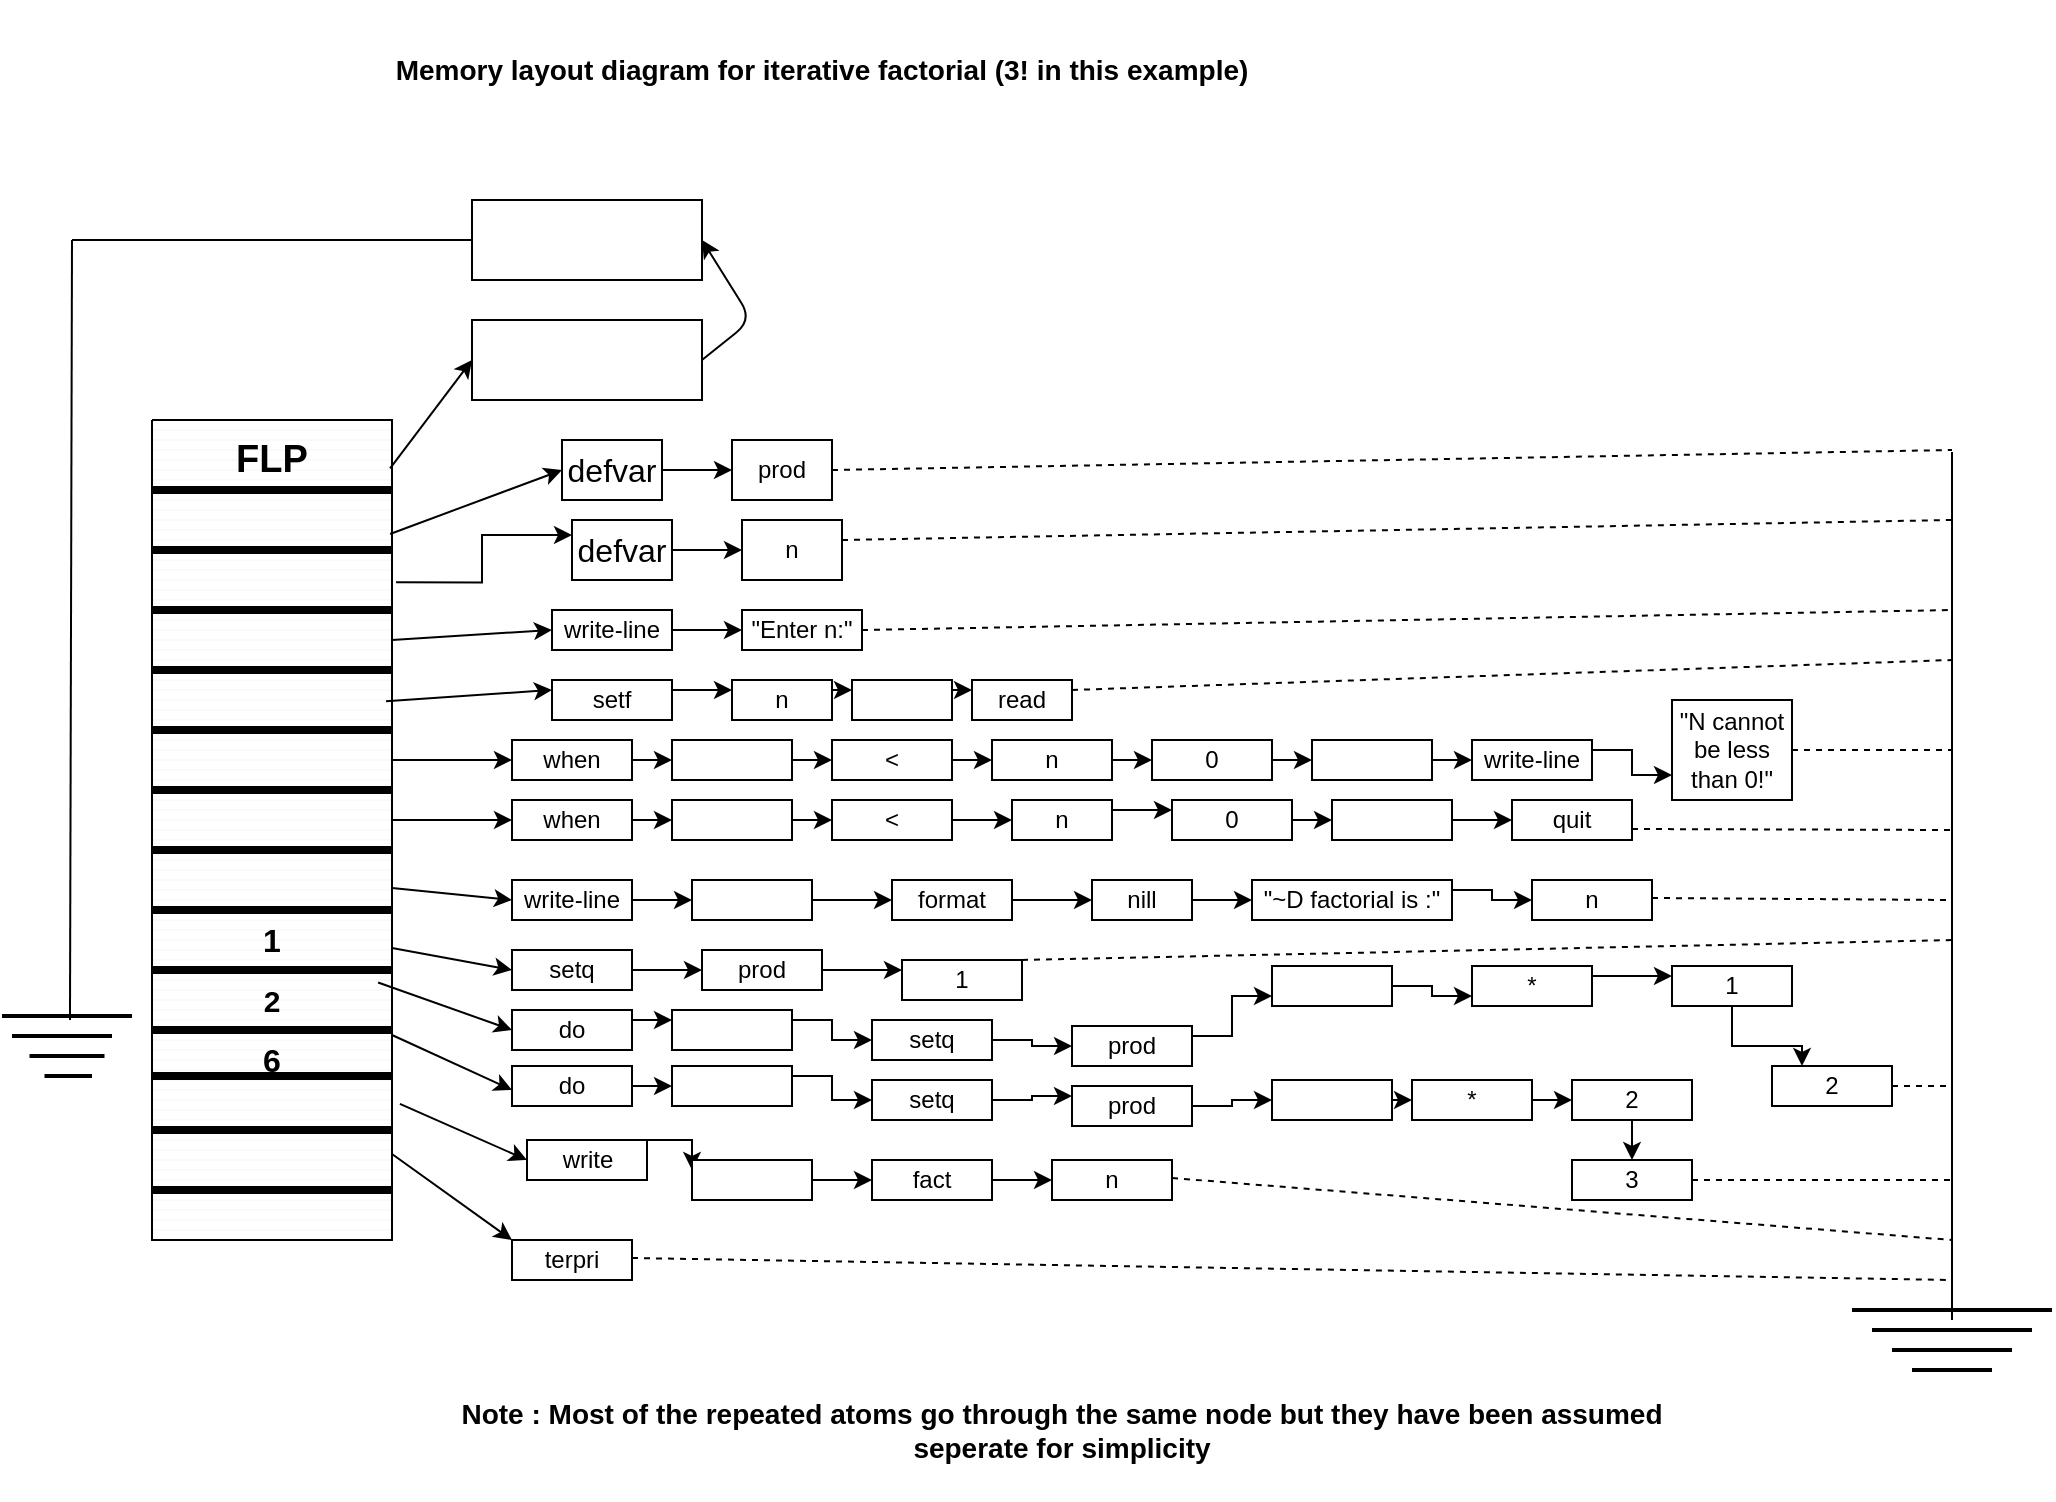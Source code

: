 <mxfile version="13.1.1" type="device"><diagram id="fmJVfN9RRgvIHf98Q-m2" name="Page-1"><mxGraphModel dx="1958" dy="1526" grid="1" gridSize="10" guides="1" tooltips="1" connect="1" arrows="1" fold="1" page="1" pageScale="1" pageWidth="850" pageHeight="1100" math="0" shadow="0"><root><mxCell id="0"/><mxCell id="1" parent="0"/><mxCell id="pmdOGLxVQsOU0-OCmOCv-43" style="edgeStyle=orthogonalEdgeStyle;rounded=0;orthogonalLoop=1;jettySize=auto;html=1;exitX=1.017;exitY=0.198;exitDx=0;exitDy=0;exitPerimeter=0;entryX=0;entryY=0.25;entryDx=0;entryDy=0;" edge="1" parent="1" source="pmdOGLxVQsOU0-OCmOCv-1" target="pmdOGLxVQsOU0-OCmOCv-39"><mxGeometry relative="1" as="geometry"/></mxCell><mxCell id="pmdOGLxVQsOU0-OCmOCv-1" value="" style="verticalLabelPosition=bottom;verticalAlign=top;html=1;shape=mxgraph.basic.patternFillRect;fillStyle=hor;step=5;fillStrokeWidth=0.2;fillStrokeColor=#dddddd;" vertex="1" parent="1"><mxGeometry x="50" y="80" width="120" height="410" as="geometry"/></mxCell><mxCell id="pmdOGLxVQsOU0-OCmOCv-4" value="" style="line;strokeWidth=4;html=1;perimeter=backbonePerimeter;points=[];outlineConnect=0;" vertex="1" parent="1"><mxGeometry x="50" y="110" width="120" height="10" as="geometry"/></mxCell><mxCell id="pmdOGLxVQsOU0-OCmOCv-5" value="&lt;b&gt;&lt;font style=&quot;font-size: 19px&quot;&gt;FLP&lt;/font&gt;&lt;/b&gt;" style="text;html=1;strokeColor=none;fillColor=none;align=center;verticalAlign=middle;whiteSpace=wrap;rounded=0;" vertex="1" parent="1"><mxGeometry x="60" y="90" width="100" height="20" as="geometry"/></mxCell><mxCell id="pmdOGLxVQsOU0-OCmOCv-6" value="" style="rounded=0;whiteSpace=wrap;html=1;" vertex="1" parent="1"><mxGeometry x="210" y="30" width="115" height="40" as="geometry"/></mxCell><mxCell id="pmdOGLxVQsOU0-OCmOCv-7" value="" style="endArrow=classic;html=1;exitX=0.992;exitY=0.059;exitDx=0;exitDy=0;exitPerimeter=0;entryX=0;entryY=0.5;entryDx=0;entryDy=0;" edge="1" parent="1" source="pmdOGLxVQsOU0-OCmOCv-1" target="pmdOGLxVQsOU0-OCmOCv-6"><mxGeometry width="50" height="50" relative="1" as="geometry"><mxPoint x="410" y="260" as="sourcePoint"/><mxPoint x="460" y="210" as="targetPoint"/></mxGeometry></mxCell><mxCell id="pmdOGLxVQsOU0-OCmOCv-8" value="" style="endArrow=classic;html=1;entryX=1;entryY=0.5;entryDx=0;entryDy=0;exitX=1;exitY=0.5;exitDx=0;exitDy=0;" edge="1" parent="1" target="pmdOGLxVQsOU0-OCmOCv-10"><mxGeometry width="50" height="50" relative="1" as="geometry"><mxPoint x="325" y="50" as="sourcePoint"/><mxPoint x="360" y="-10" as="targetPoint"/><Array as="points"><mxPoint x="350" y="30"/></Array></mxGeometry></mxCell><mxCell id="pmdOGLxVQsOU0-OCmOCv-10" value="" style="rounded=0;whiteSpace=wrap;html=1;" vertex="1" parent="1"><mxGeometry x="210" y="-30" width="115" height="40" as="geometry"/></mxCell><mxCell id="pmdOGLxVQsOU0-OCmOCv-24" value="" style="group" vertex="1" connectable="0" parent="1"><mxGeometry x="-25" y="373" width="65" height="40" as="geometry"/></mxCell><mxCell id="pmdOGLxVQsOU0-OCmOCv-22" value="" style="group" vertex="1" connectable="0" parent="pmdOGLxVQsOU0-OCmOCv-24"><mxGeometry width="65" height="40" as="geometry"/></mxCell><mxCell id="pmdOGLxVQsOU0-OCmOCv-20" value="" style="group" vertex="1" connectable="0" parent="pmdOGLxVQsOU0-OCmOCv-22"><mxGeometry width="65" height="40" as="geometry"/></mxCell><mxCell id="pmdOGLxVQsOU0-OCmOCv-11" value="" style="line;strokeWidth=2;html=1;" vertex="1" parent="pmdOGLxVQsOU0-OCmOCv-20"><mxGeometry width="65" height="10" as="geometry"/></mxCell><mxCell id="pmdOGLxVQsOU0-OCmOCv-12" value="" style="line;strokeWidth=2;html=1;" vertex="1" parent="pmdOGLxVQsOU0-OCmOCv-20"><mxGeometry x="5" y="10" width="50" height="10" as="geometry"/></mxCell><mxCell id="pmdOGLxVQsOU0-OCmOCv-14" value="" style="line;strokeWidth=2;html=1;" vertex="1" parent="pmdOGLxVQsOU0-OCmOCv-20"><mxGeometry x="13.75" y="20" width="37.5" height="10" as="geometry"/></mxCell><mxCell id="pmdOGLxVQsOU0-OCmOCv-15" value="" style="line;strokeWidth=2;html=1;" vertex="1" parent="pmdOGLxVQsOU0-OCmOCv-20"><mxGeometry x="21.25" y="30" width="23.75" height="10" as="geometry"/></mxCell><mxCell id="pmdOGLxVQsOU0-OCmOCv-27" value="" style="endArrow=none;html=1;entryX=0;entryY=0.5;entryDx=0;entryDy=0;" edge="1" parent="1" target="pmdOGLxVQsOU0-OCmOCv-10"><mxGeometry width="50" height="50" relative="1" as="geometry"><mxPoint x="10" y="-10" as="sourcePoint"/><mxPoint x="150" y="-20" as="targetPoint"/></mxGeometry></mxCell><mxCell id="pmdOGLxVQsOU0-OCmOCv-28" value="" style="endArrow=none;html=1;exitX=0.523;exitY=0.7;exitDx=0;exitDy=0;exitPerimeter=0;" edge="1" parent="1" source="pmdOGLxVQsOU0-OCmOCv-11"><mxGeometry width="50" height="50" relative="1" as="geometry"><mxPoint x="-25" y="70" as="sourcePoint"/><mxPoint x="10" y="-10" as="targetPoint"/></mxGeometry></mxCell><mxCell id="pmdOGLxVQsOU0-OCmOCv-37" style="edgeStyle=orthogonalEdgeStyle;rounded=0;orthogonalLoop=1;jettySize=auto;html=1;exitX=1;exitY=0.5;exitDx=0;exitDy=0;entryX=0;entryY=0.5;entryDx=0;entryDy=0;" edge="1" parent="1" source="pmdOGLxVQsOU0-OCmOCv-29" target="pmdOGLxVQsOU0-OCmOCv-35"><mxGeometry relative="1" as="geometry"/></mxCell><mxCell id="pmdOGLxVQsOU0-OCmOCv-29" value="&lt;font style=&quot;font-size: 16px&quot;&gt;defvar&lt;/font&gt;" style="rounded=0;whiteSpace=wrap;html=1;" vertex="1" parent="1"><mxGeometry x="255" y="90" width="50" height="30" as="geometry"/></mxCell><mxCell id="pmdOGLxVQsOU0-OCmOCv-32" value="" style="endArrow=classic;html=1;entryX=0;entryY=0.5;entryDx=0;entryDy=0;exitX=0.992;exitY=0.139;exitDx=0;exitDy=0;exitPerimeter=0;" edge="1" parent="1" source="pmdOGLxVQsOU0-OCmOCv-1" target="pmdOGLxVQsOU0-OCmOCv-29"><mxGeometry width="50" height="50" relative="1" as="geometry"><mxPoint x="163" y="135" as="sourcePoint"/><mxPoint x="220" y="90" as="targetPoint"/></mxGeometry></mxCell><mxCell id="pmdOGLxVQsOU0-OCmOCv-34" value="" style="line;strokeWidth=4;html=1;perimeter=backbonePerimeter;points=[];outlineConnect=0;" vertex="1" parent="1"><mxGeometry x="50" y="140" width="120" height="10" as="geometry"/></mxCell><mxCell id="pmdOGLxVQsOU0-OCmOCv-35" value="prod" style="rounded=0;whiteSpace=wrap;html=1;" vertex="1" parent="1"><mxGeometry x="340" y="90" width="50" height="30" as="geometry"/></mxCell><mxCell id="pmdOGLxVQsOU0-OCmOCv-38" value="" style="line;strokeWidth=4;html=1;perimeter=backbonePerimeter;points=[];outlineConnect=0;" vertex="1" parent="1"><mxGeometry x="50" y="170" width="120" height="10" as="geometry"/></mxCell><mxCell id="pmdOGLxVQsOU0-OCmOCv-41" value="" style="edgeStyle=orthogonalEdgeStyle;rounded=0;orthogonalLoop=1;jettySize=auto;html=1;" edge="1" parent="1" source="pmdOGLxVQsOU0-OCmOCv-39" target="pmdOGLxVQsOU0-OCmOCv-40"><mxGeometry relative="1" as="geometry"/></mxCell><mxCell id="pmdOGLxVQsOU0-OCmOCv-39" value="&lt;font style=&quot;font-size: 16px&quot;&gt;defvar&lt;/font&gt;" style="rounded=0;whiteSpace=wrap;html=1;" vertex="1" parent="1"><mxGeometry x="260" y="130" width="50" height="30" as="geometry"/></mxCell><mxCell id="pmdOGLxVQsOU0-OCmOCv-40" value="n" style="rounded=0;whiteSpace=wrap;html=1;" vertex="1" parent="1"><mxGeometry x="345" y="130" width="50" height="30" as="geometry"/></mxCell><mxCell id="pmdOGLxVQsOU0-OCmOCv-49" style="edgeStyle=orthogonalEdgeStyle;rounded=0;orthogonalLoop=1;jettySize=auto;html=1;exitX=1;exitY=0.5;exitDx=0;exitDy=0;entryX=0;entryY=0.5;entryDx=0;entryDy=0;" edge="1" parent="1" source="pmdOGLxVQsOU0-OCmOCv-44" target="pmdOGLxVQsOU0-OCmOCv-45"><mxGeometry relative="1" as="geometry"/></mxCell><mxCell id="pmdOGLxVQsOU0-OCmOCv-44" value="write-line" style="rounded=0;whiteSpace=wrap;html=1;" vertex="1" parent="1"><mxGeometry x="250" y="175" width="60" height="20" as="geometry"/></mxCell><mxCell id="pmdOGLxVQsOU0-OCmOCv-45" value="&quot;Enter n:&quot;" style="rounded=0;whiteSpace=wrap;html=1;" vertex="1" parent="1"><mxGeometry x="345" y="175" width="60" height="20" as="geometry"/></mxCell><mxCell id="pmdOGLxVQsOU0-OCmOCv-47" value="" style="line;strokeWidth=4;html=1;perimeter=backbonePerimeter;points=[];outlineConnect=0;" vertex="1" parent="1"><mxGeometry x="50" y="200" width="120" height="10" as="geometry"/></mxCell><mxCell id="pmdOGLxVQsOU0-OCmOCv-48" value="" style="endArrow=classic;html=1;entryX=0;entryY=0.5;entryDx=0;entryDy=0;" edge="1" parent="1" target="pmdOGLxVQsOU0-OCmOCv-44"><mxGeometry width="50" height="50" relative="1" as="geometry"><mxPoint x="170" y="190" as="sourcePoint"/><mxPoint x="220" y="140" as="targetPoint"/></mxGeometry></mxCell><mxCell id="pmdOGLxVQsOU0-OCmOCv-51" value="" style="line;strokeWidth=4;html=1;perimeter=backbonePerimeter;points=[];outlineConnect=0;" vertex="1" parent="1"><mxGeometry x="50" y="230" width="120" height="10" as="geometry"/></mxCell><mxCell id="pmdOGLxVQsOU0-OCmOCv-59" style="edgeStyle=orthogonalEdgeStyle;rounded=0;orthogonalLoop=1;jettySize=auto;html=1;exitX=1;exitY=0.25;exitDx=0;exitDy=0;entryX=0;entryY=0.25;entryDx=0;entryDy=0;" edge="1" parent="1" source="pmdOGLxVQsOU0-OCmOCv-53" target="pmdOGLxVQsOU0-OCmOCv-54"><mxGeometry relative="1" as="geometry"/></mxCell><mxCell id="pmdOGLxVQsOU0-OCmOCv-53" value="setf" style="rounded=0;whiteSpace=wrap;html=1;" vertex="1" parent="1"><mxGeometry x="250" y="210" width="60" height="20" as="geometry"/></mxCell><mxCell id="pmdOGLxVQsOU0-OCmOCv-60" style="edgeStyle=orthogonalEdgeStyle;rounded=0;orthogonalLoop=1;jettySize=auto;html=1;exitX=1;exitY=0.25;exitDx=0;exitDy=0;entryX=0;entryY=0.25;entryDx=0;entryDy=0;" edge="1" parent="1" source="pmdOGLxVQsOU0-OCmOCv-54" target="pmdOGLxVQsOU0-OCmOCv-55"><mxGeometry relative="1" as="geometry"/></mxCell><mxCell id="pmdOGLxVQsOU0-OCmOCv-54" value="n" style="rounded=0;whiteSpace=wrap;html=1;" vertex="1" parent="1"><mxGeometry x="340" y="210" width="50" height="20" as="geometry"/></mxCell><mxCell id="pmdOGLxVQsOU0-OCmOCv-63" style="edgeStyle=orthogonalEdgeStyle;rounded=0;orthogonalLoop=1;jettySize=auto;html=1;exitX=1;exitY=0.25;exitDx=0;exitDy=0;entryX=0;entryY=0.25;entryDx=0;entryDy=0;" edge="1" parent="1" source="pmdOGLxVQsOU0-OCmOCv-55" target="pmdOGLxVQsOU0-OCmOCv-57"><mxGeometry relative="1" as="geometry"/></mxCell><mxCell id="pmdOGLxVQsOU0-OCmOCv-55" value="" style="rounded=0;whiteSpace=wrap;html=1;" vertex="1" parent="1"><mxGeometry x="400" y="210" width="50" height="20" as="geometry"/></mxCell><mxCell id="pmdOGLxVQsOU0-OCmOCv-57" value="read" style="rounded=0;whiteSpace=wrap;html=1;" vertex="1" parent="1"><mxGeometry x="460" y="210" width="50" height="20" as="geometry"/></mxCell><mxCell id="pmdOGLxVQsOU0-OCmOCv-58" value="" style="endArrow=classic;html=1;exitX=0.975;exitY=0.343;exitDx=0;exitDy=0;exitPerimeter=0;entryX=0;entryY=0.25;entryDx=0;entryDy=0;" edge="1" parent="1" source="pmdOGLxVQsOU0-OCmOCv-1" target="pmdOGLxVQsOU0-OCmOCv-53"><mxGeometry width="50" height="50" relative="1" as="geometry"><mxPoint x="290" y="260" as="sourcePoint"/><mxPoint x="340" y="210" as="targetPoint"/></mxGeometry></mxCell><mxCell id="pmdOGLxVQsOU0-OCmOCv-66" value="" style="line;strokeWidth=4;html=1;perimeter=backbonePerimeter;points=[];outlineConnect=0;" vertex="1" parent="1"><mxGeometry x="50" y="260" width="120" height="10" as="geometry"/></mxCell><mxCell id="pmdOGLxVQsOU0-OCmOCv-67" value="" style="line;strokeWidth=4;html=1;perimeter=backbonePerimeter;points=[];outlineConnect=0;" vertex="1" parent="1"><mxGeometry x="50" y="290" width="120" height="10" as="geometry"/></mxCell><mxCell id="pmdOGLxVQsOU0-OCmOCv-68" value="" style="line;strokeWidth=4;html=1;perimeter=backbonePerimeter;points=[];outlineConnect=0;" vertex="1" parent="1"><mxGeometry x="50" y="320" width="120" height="10" as="geometry"/></mxCell><mxCell id="pmdOGLxVQsOU0-OCmOCv-78" style="edgeStyle=orthogonalEdgeStyle;rounded=0;orthogonalLoop=1;jettySize=auto;html=1;exitX=1;exitY=0.5;exitDx=0;exitDy=0;entryX=0;entryY=0.5;entryDx=0;entryDy=0;" edge="1" parent="1" source="pmdOGLxVQsOU0-OCmOCv-69" target="pmdOGLxVQsOU0-OCmOCv-70"><mxGeometry relative="1" as="geometry"/></mxCell><mxCell id="pmdOGLxVQsOU0-OCmOCv-69" value="when" style="rounded=0;whiteSpace=wrap;html=1;" vertex="1" parent="1"><mxGeometry x="230" y="240" width="60" height="20" as="geometry"/></mxCell><mxCell id="pmdOGLxVQsOU0-OCmOCv-79" style="edgeStyle=orthogonalEdgeStyle;rounded=0;orthogonalLoop=1;jettySize=auto;html=1;exitX=1;exitY=0.5;exitDx=0;exitDy=0;entryX=0;entryY=0.5;entryDx=0;entryDy=0;" edge="1" parent="1" source="pmdOGLxVQsOU0-OCmOCv-70" target="pmdOGLxVQsOU0-OCmOCv-71"><mxGeometry relative="1" as="geometry"/></mxCell><mxCell id="pmdOGLxVQsOU0-OCmOCv-70" value="" style="rounded=0;whiteSpace=wrap;html=1;" vertex="1" parent="1"><mxGeometry x="310" y="240" width="60" height="20" as="geometry"/></mxCell><mxCell id="pmdOGLxVQsOU0-OCmOCv-80" style="edgeStyle=orthogonalEdgeStyle;rounded=0;orthogonalLoop=1;jettySize=auto;html=1;exitX=1;exitY=0.5;exitDx=0;exitDy=0;entryX=0;entryY=0.5;entryDx=0;entryDy=0;" edge="1" parent="1" source="pmdOGLxVQsOU0-OCmOCv-71" target="pmdOGLxVQsOU0-OCmOCv-72"><mxGeometry relative="1" as="geometry"/></mxCell><mxCell id="pmdOGLxVQsOU0-OCmOCv-71" value="&amp;lt;" style="rounded=0;whiteSpace=wrap;html=1;" vertex="1" parent="1"><mxGeometry x="390" y="240" width="60" height="20" as="geometry"/></mxCell><mxCell id="pmdOGLxVQsOU0-OCmOCv-81" style="edgeStyle=orthogonalEdgeStyle;rounded=0;orthogonalLoop=1;jettySize=auto;html=1;exitX=1;exitY=0.5;exitDx=0;exitDy=0;entryX=0;entryY=0.5;entryDx=0;entryDy=0;" edge="1" parent="1" source="pmdOGLxVQsOU0-OCmOCv-72" target="pmdOGLxVQsOU0-OCmOCv-73"><mxGeometry relative="1" as="geometry"/></mxCell><mxCell id="pmdOGLxVQsOU0-OCmOCv-72" value="n" style="rounded=0;whiteSpace=wrap;html=1;" vertex="1" parent="1"><mxGeometry x="470" y="240" width="60" height="20" as="geometry"/></mxCell><mxCell id="pmdOGLxVQsOU0-OCmOCv-83" style="edgeStyle=orthogonalEdgeStyle;rounded=0;orthogonalLoop=1;jettySize=auto;html=1;exitX=1;exitY=0.5;exitDx=0;exitDy=0;entryX=0;entryY=0.5;entryDx=0;entryDy=0;" edge="1" parent="1" source="pmdOGLxVQsOU0-OCmOCv-73" target="pmdOGLxVQsOU0-OCmOCv-74"><mxGeometry relative="1" as="geometry"/></mxCell><mxCell id="pmdOGLxVQsOU0-OCmOCv-73" value="0" style="rounded=0;whiteSpace=wrap;html=1;" vertex="1" parent="1"><mxGeometry x="550" y="240" width="60" height="20" as="geometry"/></mxCell><mxCell id="pmdOGLxVQsOU0-OCmOCv-84" style="edgeStyle=orthogonalEdgeStyle;rounded=0;orthogonalLoop=1;jettySize=auto;html=1;exitX=1;exitY=0.5;exitDx=0;exitDy=0;entryX=0;entryY=0.5;entryDx=0;entryDy=0;" edge="1" parent="1" source="pmdOGLxVQsOU0-OCmOCv-74" target="pmdOGLxVQsOU0-OCmOCv-75"><mxGeometry relative="1" as="geometry"/></mxCell><mxCell id="pmdOGLxVQsOU0-OCmOCv-74" value="" style="rounded=0;whiteSpace=wrap;html=1;" vertex="1" parent="1"><mxGeometry x="630" y="240" width="60" height="20" as="geometry"/></mxCell><mxCell id="pmdOGLxVQsOU0-OCmOCv-99" style="edgeStyle=orthogonalEdgeStyle;rounded=0;orthogonalLoop=1;jettySize=auto;html=1;exitX=1;exitY=0.25;exitDx=0;exitDy=0;entryX=0;entryY=0.75;entryDx=0;entryDy=0;" edge="1" parent="1" source="pmdOGLxVQsOU0-OCmOCv-75" target="pmdOGLxVQsOU0-OCmOCv-76"><mxGeometry relative="1" as="geometry"/></mxCell><mxCell id="pmdOGLxVQsOU0-OCmOCv-75" value="write-line" style="rounded=0;whiteSpace=wrap;html=1;" vertex="1" parent="1"><mxGeometry x="710" y="240" width="60" height="20" as="geometry"/></mxCell><mxCell id="pmdOGLxVQsOU0-OCmOCv-76" value="&quot;N cannot be less than 0!&quot;" style="rounded=0;whiteSpace=wrap;html=1;" vertex="1" parent="1"><mxGeometry x="810" y="220" width="60" height="50" as="geometry"/></mxCell><mxCell id="pmdOGLxVQsOU0-OCmOCv-77" value="" style="endArrow=classic;html=1;entryX=0;entryY=0.5;entryDx=0;entryDy=0;" edge="1" parent="1" target="pmdOGLxVQsOU0-OCmOCv-69"><mxGeometry width="50" height="50" relative="1" as="geometry"><mxPoint x="170" y="250" as="sourcePoint"/><mxPoint x="220" y="200" as="targetPoint"/></mxGeometry></mxCell><mxCell id="pmdOGLxVQsOU0-OCmOCv-108" style="edgeStyle=orthogonalEdgeStyle;rounded=0;orthogonalLoop=1;jettySize=auto;html=1;exitX=1;exitY=0.5;exitDx=0;exitDy=0;entryX=0;entryY=0.5;entryDx=0;entryDy=0;" edge="1" parent="1" source="pmdOGLxVQsOU0-OCmOCv-100" target="pmdOGLxVQsOU0-OCmOCv-101"><mxGeometry relative="1" as="geometry"/></mxCell><mxCell id="pmdOGLxVQsOU0-OCmOCv-100" value="when" style="rounded=0;whiteSpace=wrap;html=1;" vertex="1" parent="1"><mxGeometry x="230" y="270" width="60" height="20" as="geometry"/></mxCell><mxCell id="pmdOGLxVQsOU0-OCmOCv-109" style="edgeStyle=orthogonalEdgeStyle;rounded=0;orthogonalLoop=1;jettySize=auto;html=1;exitX=1;exitY=0.5;exitDx=0;exitDy=0;entryX=0;entryY=0.5;entryDx=0;entryDy=0;" edge="1" parent="1" source="pmdOGLxVQsOU0-OCmOCv-101" target="pmdOGLxVQsOU0-OCmOCv-102"><mxGeometry relative="1" as="geometry"/></mxCell><mxCell id="pmdOGLxVQsOU0-OCmOCv-101" value="" style="rounded=0;whiteSpace=wrap;html=1;" vertex="1" parent="1"><mxGeometry x="310" y="270" width="60" height="20" as="geometry"/></mxCell><mxCell id="pmdOGLxVQsOU0-OCmOCv-110" style="edgeStyle=orthogonalEdgeStyle;rounded=0;orthogonalLoop=1;jettySize=auto;html=1;exitX=1;exitY=0.5;exitDx=0;exitDy=0;entryX=0;entryY=0.5;entryDx=0;entryDy=0;" edge="1" parent="1" source="pmdOGLxVQsOU0-OCmOCv-102" target="pmdOGLxVQsOU0-OCmOCv-103"><mxGeometry relative="1" as="geometry"/></mxCell><mxCell id="pmdOGLxVQsOU0-OCmOCv-102" value="&amp;lt;" style="rounded=0;whiteSpace=wrap;html=1;" vertex="1" parent="1"><mxGeometry x="390" y="270" width="60" height="20" as="geometry"/></mxCell><mxCell id="pmdOGLxVQsOU0-OCmOCv-111" style="edgeStyle=orthogonalEdgeStyle;rounded=0;orthogonalLoop=1;jettySize=auto;html=1;exitX=1;exitY=0.25;exitDx=0;exitDy=0;entryX=0;entryY=0.25;entryDx=0;entryDy=0;" edge="1" parent="1" source="pmdOGLxVQsOU0-OCmOCv-103" target="pmdOGLxVQsOU0-OCmOCv-104"><mxGeometry relative="1" as="geometry"/></mxCell><mxCell id="pmdOGLxVQsOU0-OCmOCv-103" value="n" style="rounded=0;whiteSpace=wrap;html=1;" vertex="1" parent="1"><mxGeometry x="480" y="270" width="50" height="20" as="geometry"/></mxCell><mxCell id="pmdOGLxVQsOU0-OCmOCv-112" style="edgeStyle=orthogonalEdgeStyle;rounded=0;orthogonalLoop=1;jettySize=auto;html=1;exitX=1;exitY=0.5;exitDx=0;exitDy=0;entryX=0;entryY=0.5;entryDx=0;entryDy=0;" edge="1" parent="1" source="pmdOGLxVQsOU0-OCmOCv-104" target="pmdOGLxVQsOU0-OCmOCv-105"><mxGeometry relative="1" as="geometry"/></mxCell><mxCell id="pmdOGLxVQsOU0-OCmOCv-104" value="0" style="rounded=0;whiteSpace=wrap;html=1;" vertex="1" parent="1"><mxGeometry x="560" y="270" width="60" height="20" as="geometry"/></mxCell><mxCell id="pmdOGLxVQsOU0-OCmOCv-113" style="edgeStyle=orthogonalEdgeStyle;rounded=0;orthogonalLoop=1;jettySize=auto;html=1;exitX=1;exitY=0.5;exitDx=0;exitDy=0;entryX=0;entryY=0.5;entryDx=0;entryDy=0;" edge="1" parent="1" source="pmdOGLxVQsOU0-OCmOCv-105" target="pmdOGLxVQsOU0-OCmOCv-106"><mxGeometry relative="1" as="geometry"/></mxCell><mxCell id="pmdOGLxVQsOU0-OCmOCv-105" value="" style="rounded=0;whiteSpace=wrap;html=1;" vertex="1" parent="1"><mxGeometry x="640" y="270" width="60" height="20" as="geometry"/></mxCell><mxCell id="pmdOGLxVQsOU0-OCmOCv-106" value="quit" style="rounded=0;whiteSpace=wrap;html=1;" vertex="1" parent="1"><mxGeometry x="730" y="270" width="60" height="20" as="geometry"/></mxCell><mxCell id="pmdOGLxVQsOU0-OCmOCv-107" value="" style="endArrow=classic;html=1;entryX=0;entryY=0.5;entryDx=0;entryDy=0;" edge="1" parent="1" target="pmdOGLxVQsOU0-OCmOCv-100"><mxGeometry width="50" height="50" relative="1" as="geometry"><mxPoint x="170" y="280" as="sourcePoint"/><mxPoint x="220" y="230" as="targetPoint"/></mxGeometry></mxCell><mxCell id="pmdOGLxVQsOU0-OCmOCv-122" style="edgeStyle=orthogonalEdgeStyle;rounded=0;orthogonalLoop=1;jettySize=auto;html=1;exitX=1;exitY=0.5;exitDx=0;exitDy=0;entryX=0;entryY=0.5;entryDx=0;entryDy=0;" edge="1" parent="1" source="pmdOGLxVQsOU0-OCmOCv-114" target="pmdOGLxVQsOU0-OCmOCv-115"><mxGeometry relative="1" as="geometry"/></mxCell><mxCell id="pmdOGLxVQsOU0-OCmOCv-114" value="write-line" style="rounded=0;whiteSpace=wrap;html=1;" vertex="1" parent="1"><mxGeometry x="230" y="310" width="60" height="20" as="geometry"/></mxCell><mxCell id="pmdOGLxVQsOU0-OCmOCv-123" style="edgeStyle=orthogonalEdgeStyle;rounded=0;orthogonalLoop=1;jettySize=auto;html=1;exitX=1;exitY=0.5;exitDx=0;exitDy=0;entryX=0;entryY=0.5;entryDx=0;entryDy=0;" edge="1" parent="1" source="pmdOGLxVQsOU0-OCmOCv-115" target="pmdOGLxVQsOU0-OCmOCv-116"><mxGeometry relative="1" as="geometry"/></mxCell><mxCell id="pmdOGLxVQsOU0-OCmOCv-115" value="" style="rounded=0;whiteSpace=wrap;html=1;" vertex="1" parent="1"><mxGeometry x="320" y="310" width="60" height="20" as="geometry"/></mxCell><mxCell id="pmdOGLxVQsOU0-OCmOCv-124" style="edgeStyle=orthogonalEdgeStyle;rounded=0;orthogonalLoop=1;jettySize=auto;html=1;exitX=1;exitY=0.5;exitDx=0;exitDy=0;entryX=0;entryY=0.5;entryDx=0;entryDy=0;" edge="1" parent="1" source="pmdOGLxVQsOU0-OCmOCv-116" target="pmdOGLxVQsOU0-OCmOCv-117"><mxGeometry relative="1" as="geometry"/></mxCell><mxCell id="pmdOGLxVQsOU0-OCmOCv-116" value="format" style="rounded=0;whiteSpace=wrap;html=1;" vertex="1" parent="1"><mxGeometry x="420" y="310" width="60" height="20" as="geometry"/></mxCell><mxCell id="pmdOGLxVQsOU0-OCmOCv-127" style="edgeStyle=orthogonalEdgeStyle;rounded=0;orthogonalLoop=1;jettySize=auto;html=1;exitX=1;exitY=0.5;exitDx=0;exitDy=0;entryX=0;entryY=0.5;entryDx=0;entryDy=0;" edge="1" parent="1" source="pmdOGLxVQsOU0-OCmOCv-117" target="pmdOGLxVQsOU0-OCmOCv-118"><mxGeometry relative="1" as="geometry"/></mxCell><mxCell id="pmdOGLxVQsOU0-OCmOCv-117" value="nill" style="rounded=0;whiteSpace=wrap;html=1;" vertex="1" parent="1"><mxGeometry x="520" y="310" width="50" height="20" as="geometry"/></mxCell><mxCell id="pmdOGLxVQsOU0-OCmOCv-126" style="edgeStyle=orthogonalEdgeStyle;rounded=0;orthogonalLoop=1;jettySize=auto;html=1;exitX=1;exitY=0.25;exitDx=0;exitDy=0;entryX=0;entryY=0.5;entryDx=0;entryDy=0;" edge="1" parent="1" source="pmdOGLxVQsOU0-OCmOCv-118" target="pmdOGLxVQsOU0-OCmOCv-119"><mxGeometry relative="1" as="geometry"/></mxCell><mxCell id="pmdOGLxVQsOU0-OCmOCv-118" value="&quot;~D factorial is :&quot; " style="rounded=0;whiteSpace=wrap;html=1;" vertex="1" parent="1"><mxGeometry x="600" y="310" width="100" height="20" as="geometry"/></mxCell><mxCell id="pmdOGLxVQsOU0-OCmOCv-119" value="n" style="rounded=0;whiteSpace=wrap;html=1;" vertex="1" parent="1"><mxGeometry x="740" y="310" width="60" height="20" as="geometry"/></mxCell><mxCell id="pmdOGLxVQsOU0-OCmOCv-120" value="" style="endArrow=classic;html=1;entryX=0;entryY=0.5;entryDx=0;entryDy=0;" edge="1" parent="1" target="pmdOGLxVQsOU0-OCmOCv-114"><mxGeometry width="50" height="50" relative="1" as="geometry"><mxPoint x="170" y="314" as="sourcePoint"/><mxPoint x="220" y="340" as="targetPoint"/></mxGeometry></mxCell><mxCell id="pmdOGLxVQsOU0-OCmOCv-128" value="" style="line;strokeWidth=4;html=1;perimeter=backbonePerimeter;points=[];outlineConnect=0;" vertex="1" parent="1"><mxGeometry x="50" y="350" width="120" height="10" as="geometry"/></mxCell><mxCell id="pmdOGLxVQsOU0-OCmOCv-129" value="" style="line;strokeWidth=4;html=1;perimeter=backbonePerimeter;points=[];outlineConnect=0;" vertex="1" parent="1"><mxGeometry x="50" y="380" width="120" height="10" as="geometry"/></mxCell><mxCell id="pmdOGLxVQsOU0-OCmOCv-130" value="" style="line;strokeWidth=4;html=1;perimeter=backbonePerimeter;points=[];outlineConnect=0;" vertex="1" parent="1"><mxGeometry x="50" y="403" width="120" height="10" as="geometry"/></mxCell><mxCell id="pmdOGLxVQsOU0-OCmOCv-131" value="" style="line;strokeWidth=4;html=1;perimeter=backbonePerimeter;points=[];outlineConnect=0;" vertex="1" parent="1"><mxGeometry x="50" y="430" width="120" height="10" as="geometry"/></mxCell><mxCell id="pmdOGLxVQsOU0-OCmOCv-132" value="" style="line;strokeWidth=4;html=1;perimeter=backbonePerimeter;points=[];outlineConnect=0;" vertex="1" parent="1"><mxGeometry x="50" y="460" width="120" height="10" as="geometry"/></mxCell><mxCell id="pmdOGLxVQsOU0-OCmOCv-142" style="edgeStyle=orthogonalEdgeStyle;rounded=0;orthogonalLoop=1;jettySize=auto;html=1;exitX=1;exitY=0.5;exitDx=0;exitDy=0;entryX=0;entryY=0.5;entryDx=0;entryDy=0;" edge="1" parent="1" source="pmdOGLxVQsOU0-OCmOCv-138" target="pmdOGLxVQsOU0-OCmOCv-139"><mxGeometry relative="1" as="geometry"/></mxCell><mxCell id="pmdOGLxVQsOU0-OCmOCv-138" value="setq" style="rounded=0;whiteSpace=wrap;html=1;" vertex="1" parent="1"><mxGeometry x="230" y="345" width="60" height="20" as="geometry"/></mxCell><mxCell id="pmdOGLxVQsOU0-OCmOCv-143" style="edgeStyle=orthogonalEdgeStyle;rounded=0;orthogonalLoop=1;jettySize=auto;html=1;exitX=1;exitY=0.5;exitDx=0;exitDy=0;entryX=0;entryY=0.25;entryDx=0;entryDy=0;" edge="1" parent="1" source="pmdOGLxVQsOU0-OCmOCv-139" target="pmdOGLxVQsOU0-OCmOCv-140"><mxGeometry relative="1" as="geometry"/></mxCell><mxCell id="pmdOGLxVQsOU0-OCmOCv-139" value="prod" style="rounded=0;whiteSpace=wrap;html=1;" vertex="1" parent="1"><mxGeometry x="325" y="345" width="60" height="20" as="geometry"/></mxCell><mxCell id="pmdOGLxVQsOU0-OCmOCv-140" value="1" style="rounded=0;whiteSpace=wrap;html=1;" vertex="1" parent="1"><mxGeometry x="425" y="350" width="60" height="20" as="geometry"/></mxCell><mxCell id="pmdOGLxVQsOU0-OCmOCv-141" value="" style="endArrow=classic;html=1;entryX=0;entryY=0.5;entryDx=0;entryDy=0;" edge="1" parent="1" target="pmdOGLxVQsOU0-OCmOCv-138"><mxGeometry width="50" height="50" relative="1" as="geometry"><mxPoint x="170" y="344" as="sourcePoint"/><mxPoint x="245" y="344" as="targetPoint"/></mxGeometry></mxCell><mxCell id="pmdOGLxVQsOU0-OCmOCv-144" value="&lt;font style=&quot;font-size: 16px&quot;&gt;&lt;b&gt;1&lt;/b&gt;&lt;/font&gt;" style="text;html=1;strokeColor=none;fillColor=none;align=center;verticalAlign=middle;whiteSpace=wrap;rounded=0;" vertex="1" parent="1"><mxGeometry x="90" y="330" width="40" height="20" as="geometry"/></mxCell><mxCell id="pmdOGLxVQsOU0-OCmOCv-153" style="edgeStyle=orthogonalEdgeStyle;rounded=0;orthogonalLoop=1;jettySize=auto;html=1;exitX=1;exitY=0.25;exitDx=0;exitDy=0;entryX=0;entryY=0.25;entryDx=0;entryDy=0;" edge="1" parent="1" source="pmdOGLxVQsOU0-OCmOCv-145" target="pmdOGLxVQsOU0-OCmOCv-146"><mxGeometry relative="1" as="geometry"/></mxCell><mxCell id="pmdOGLxVQsOU0-OCmOCv-145" value="*" style="rounded=0;whiteSpace=wrap;html=1;" vertex="1" parent="1"><mxGeometry x="710" y="353" width="60" height="20" as="geometry"/></mxCell><mxCell id="pmdOGLxVQsOU0-OCmOCv-173" style="edgeStyle=orthogonalEdgeStyle;rounded=0;orthogonalLoop=1;jettySize=auto;html=1;exitX=0.5;exitY=1;exitDx=0;exitDy=0;entryX=0.25;entryY=0;entryDx=0;entryDy=0;" edge="1" parent="1" source="pmdOGLxVQsOU0-OCmOCv-146" target="pmdOGLxVQsOU0-OCmOCv-147"><mxGeometry relative="1" as="geometry"/></mxCell><mxCell id="pmdOGLxVQsOU0-OCmOCv-146" value="1" style="rounded=0;whiteSpace=wrap;html=1;" vertex="1" parent="1"><mxGeometry x="810" y="353" width="60" height="20" as="geometry"/></mxCell><mxCell id="pmdOGLxVQsOU0-OCmOCv-147" value="2" style="rounded=0;whiteSpace=wrap;html=1;" vertex="1" parent="1"><mxGeometry x="860" y="403" width="60" height="20" as="geometry"/></mxCell><mxCell id="pmdOGLxVQsOU0-OCmOCv-152" value="" style="endArrow=classic;html=1;entryX=0;entryY=0.25;entryDx=0;entryDy=0;exitX=1;exitY=0.75;exitDx=0;exitDy=0;exitPerimeter=0;" edge="1" parent="1" source="pmdOGLxVQsOU0-OCmOCv-1"><mxGeometry width="50" height="50" relative="1" as="geometry"><mxPoint x="180" y="378.12" as="sourcePoint"/><mxPoint x="230" y="415" as="targetPoint"/></mxGeometry></mxCell><mxCell id="pmdOGLxVQsOU0-OCmOCv-157" value="&lt;font style=&quot;font-size: 15px&quot;&gt;&lt;b&gt;2&lt;/b&gt;&lt;/font&gt;" style="text;html=1;strokeColor=none;fillColor=none;align=center;verticalAlign=middle;whiteSpace=wrap;rounded=0;" vertex="1" parent="1"><mxGeometry x="90" y="360" width="40" height="20" as="geometry"/></mxCell><mxCell id="pmdOGLxVQsOU0-OCmOCv-158" value="&lt;font style=&quot;font-size: 16px&quot;&gt;&lt;b&gt;&lt;font style=&quot;font-size: 16px&quot;&gt;6&lt;/font&gt;&lt;/b&gt;&lt;/font&gt;" style="text;html=1;strokeColor=none;fillColor=none;align=center;verticalAlign=middle;whiteSpace=wrap;rounded=0;" vertex="1" parent="1"><mxGeometry x="90" y="390" width="40" height="20" as="geometry"/></mxCell><mxCell id="pmdOGLxVQsOU0-OCmOCv-166" style="edgeStyle=orthogonalEdgeStyle;rounded=0;orthogonalLoop=1;jettySize=auto;html=1;exitX=1;exitY=0.25;exitDx=0;exitDy=0;entryX=0;entryY=0.25;entryDx=0;entryDy=0;" edge="1" parent="1" source="pmdOGLxVQsOU0-OCmOCv-159" target="pmdOGLxVQsOU0-OCmOCv-160"><mxGeometry relative="1" as="geometry"/></mxCell><mxCell id="pmdOGLxVQsOU0-OCmOCv-159" value="do" style="rounded=0;whiteSpace=wrap;html=1;" vertex="1" parent="1"><mxGeometry x="230" y="375" width="60" height="20" as="geometry"/></mxCell><mxCell id="pmdOGLxVQsOU0-OCmOCv-167" style="edgeStyle=orthogonalEdgeStyle;rounded=0;orthogonalLoop=1;jettySize=auto;html=1;exitX=1;exitY=0.25;exitDx=0;exitDy=0;entryX=0;entryY=0.5;entryDx=0;entryDy=0;" edge="1" parent="1" source="pmdOGLxVQsOU0-OCmOCv-160" target="pmdOGLxVQsOU0-OCmOCv-161"><mxGeometry relative="1" as="geometry"/></mxCell><mxCell id="pmdOGLxVQsOU0-OCmOCv-160" value="" style="rounded=0;whiteSpace=wrap;html=1;" vertex="1" parent="1"><mxGeometry x="310" y="375" width="60" height="20" as="geometry"/></mxCell><mxCell id="pmdOGLxVQsOU0-OCmOCv-168" style="edgeStyle=orthogonalEdgeStyle;rounded=0;orthogonalLoop=1;jettySize=auto;html=1;exitX=1;exitY=0.5;exitDx=0;exitDy=0;entryX=0;entryY=0.5;entryDx=0;entryDy=0;" edge="1" parent="1" source="pmdOGLxVQsOU0-OCmOCv-161" target="pmdOGLxVQsOU0-OCmOCv-162"><mxGeometry relative="1" as="geometry"/></mxCell><mxCell id="pmdOGLxVQsOU0-OCmOCv-161" value="setq" style="rounded=0;whiteSpace=wrap;html=1;" vertex="1" parent="1"><mxGeometry x="410" y="380" width="60" height="20" as="geometry"/></mxCell><mxCell id="pmdOGLxVQsOU0-OCmOCv-169" style="edgeStyle=orthogonalEdgeStyle;rounded=0;orthogonalLoop=1;jettySize=auto;html=1;exitX=1;exitY=0.25;exitDx=0;exitDy=0;entryX=0;entryY=0.75;entryDx=0;entryDy=0;" edge="1" parent="1" source="pmdOGLxVQsOU0-OCmOCv-162" target="pmdOGLxVQsOU0-OCmOCv-163"><mxGeometry relative="1" as="geometry"/></mxCell><mxCell id="pmdOGLxVQsOU0-OCmOCv-162" value="prod" style="rounded=0;whiteSpace=wrap;html=1;" vertex="1" parent="1"><mxGeometry x="510" y="383" width="60" height="20" as="geometry"/></mxCell><mxCell id="pmdOGLxVQsOU0-OCmOCv-170" style="edgeStyle=orthogonalEdgeStyle;rounded=0;orthogonalLoop=1;jettySize=auto;html=1;exitX=1;exitY=0.5;exitDx=0;exitDy=0;entryX=0;entryY=0.75;entryDx=0;entryDy=0;" edge="1" parent="1" source="pmdOGLxVQsOU0-OCmOCv-163" target="pmdOGLxVQsOU0-OCmOCv-145"><mxGeometry relative="1" as="geometry"/></mxCell><mxCell id="pmdOGLxVQsOU0-OCmOCv-163" value="" style="rounded=0;whiteSpace=wrap;html=1;" vertex="1" parent="1"><mxGeometry x="610" y="353" width="60" height="20" as="geometry"/></mxCell><mxCell id="pmdOGLxVQsOU0-OCmOCv-165" value="" style="endArrow=classic;html=1;entryX=0;entryY=0.5;entryDx=0;entryDy=0;exitX=0.942;exitY=0.686;exitDx=0;exitDy=0;exitPerimeter=0;" edge="1" parent="1" source="pmdOGLxVQsOU0-OCmOCv-1" target="pmdOGLxVQsOU0-OCmOCv-159"><mxGeometry width="50" height="50" relative="1" as="geometry"><mxPoint x="180" y="354" as="sourcePoint"/><mxPoint x="240" y="365" as="targetPoint"/></mxGeometry></mxCell><mxCell id="pmdOGLxVQsOU0-OCmOCv-182" style="edgeStyle=orthogonalEdgeStyle;rounded=0;orthogonalLoop=1;jettySize=auto;html=1;exitX=1;exitY=0.5;exitDx=0;exitDy=0;entryX=0;entryY=0.5;entryDx=0;entryDy=0;" edge="1" parent="1" source="pmdOGLxVQsOU0-OCmOCv-174" target="pmdOGLxVQsOU0-OCmOCv-175"><mxGeometry relative="1" as="geometry"/></mxCell><mxCell id="pmdOGLxVQsOU0-OCmOCv-174" value="do" style="rounded=0;whiteSpace=wrap;html=1;" vertex="1" parent="1"><mxGeometry x="230" y="403" width="60" height="20" as="geometry"/></mxCell><mxCell id="pmdOGLxVQsOU0-OCmOCv-183" style="edgeStyle=orthogonalEdgeStyle;rounded=0;orthogonalLoop=1;jettySize=auto;html=1;exitX=1;exitY=0.25;exitDx=0;exitDy=0;entryX=0;entryY=0.5;entryDx=0;entryDy=0;" edge="1" parent="1" source="pmdOGLxVQsOU0-OCmOCv-175" target="pmdOGLxVQsOU0-OCmOCv-176"><mxGeometry relative="1" as="geometry"/></mxCell><mxCell id="pmdOGLxVQsOU0-OCmOCv-175" value="" style="rounded=0;whiteSpace=wrap;html=1;" vertex="1" parent="1"><mxGeometry x="310" y="403" width="60" height="20" as="geometry"/></mxCell><mxCell id="pmdOGLxVQsOU0-OCmOCv-184" style="edgeStyle=orthogonalEdgeStyle;rounded=0;orthogonalLoop=1;jettySize=auto;html=1;exitX=1;exitY=0.5;exitDx=0;exitDy=0;entryX=0;entryY=0.25;entryDx=0;entryDy=0;" edge="1" parent="1" source="pmdOGLxVQsOU0-OCmOCv-176" target="pmdOGLxVQsOU0-OCmOCv-177"><mxGeometry relative="1" as="geometry"/></mxCell><mxCell id="pmdOGLxVQsOU0-OCmOCv-176" value="setq" style="rounded=0;whiteSpace=wrap;html=1;" vertex="1" parent="1"><mxGeometry x="410" y="410" width="60" height="20" as="geometry"/></mxCell><mxCell id="pmdOGLxVQsOU0-OCmOCv-185" style="edgeStyle=orthogonalEdgeStyle;rounded=0;orthogonalLoop=1;jettySize=auto;html=1;exitX=1;exitY=0.5;exitDx=0;exitDy=0;entryX=0;entryY=0.5;entryDx=0;entryDy=0;" edge="1" parent="1" source="pmdOGLxVQsOU0-OCmOCv-177" target="pmdOGLxVQsOU0-OCmOCv-178"><mxGeometry relative="1" as="geometry"/></mxCell><mxCell id="pmdOGLxVQsOU0-OCmOCv-177" value="prod" style="rounded=0;whiteSpace=wrap;html=1;" vertex="1" parent="1"><mxGeometry x="510" y="413" width="60" height="20" as="geometry"/></mxCell><mxCell id="pmdOGLxVQsOU0-OCmOCv-186" style="edgeStyle=orthogonalEdgeStyle;rounded=0;orthogonalLoop=1;jettySize=auto;html=1;exitX=1;exitY=0.5;exitDx=0;exitDy=0;entryX=0;entryY=0.5;entryDx=0;entryDy=0;" edge="1" parent="1" source="pmdOGLxVQsOU0-OCmOCv-178" target="pmdOGLxVQsOU0-OCmOCv-179"><mxGeometry relative="1" as="geometry"/></mxCell><mxCell id="pmdOGLxVQsOU0-OCmOCv-178" value="" style="rounded=0;whiteSpace=wrap;html=1;" vertex="1" parent="1"><mxGeometry x="610" y="410" width="60" height="20" as="geometry"/></mxCell><mxCell id="pmdOGLxVQsOU0-OCmOCv-187" style="edgeStyle=orthogonalEdgeStyle;rounded=0;orthogonalLoop=1;jettySize=auto;html=1;exitX=1;exitY=0.5;exitDx=0;exitDy=0;entryX=0;entryY=0.5;entryDx=0;entryDy=0;" edge="1" parent="1" source="pmdOGLxVQsOU0-OCmOCv-179" target="pmdOGLxVQsOU0-OCmOCv-180"><mxGeometry relative="1" as="geometry"/></mxCell><mxCell id="pmdOGLxVQsOU0-OCmOCv-179" value="*" style="rounded=0;whiteSpace=wrap;html=1;" vertex="1" parent="1"><mxGeometry x="680" y="410" width="60" height="20" as="geometry"/></mxCell><mxCell id="pmdOGLxVQsOU0-OCmOCv-188" style="edgeStyle=orthogonalEdgeStyle;rounded=0;orthogonalLoop=1;jettySize=auto;html=1;exitX=0.5;exitY=1;exitDx=0;exitDy=0;entryX=0.5;entryY=0;entryDx=0;entryDy=0;" edge="1" parent="1" source="pmdOGLxVQsOU0-OCmOCv-180" target="pmdOGLxVQsOU0-OCmOCv-181"><mxGeometry relative="1" as="geometry"/></mxCell><mxCell id="pmdOGLxVQsOU0-OCmOCv-180" value="2" style="rounded=0;whiteSpace=wrap;html=1;" vertex="1" parent="1"><mxGeometry x="760" y="410" width="60" height="20" as="geometry"/></mxCell><mxCell id="pmdOGLxVQsOU0-OCmOCv-181" value="3" style="rounded=0;whiteSpace=wrap;html=1;" vertex="1" parent="1"><mxGeometry x="760" y="450" width="60" height="20" as="geometry"/></mxCell><mxCell id="pmdOGLxVQsOU0-OCmOCv-189" value="terpri" style="rounded=0;whiteSpace=wrap;html=1;" vertex="1" parent="1"><mxGeometry x="230" y="490" width="60" height="20" as="geometry"/></mxCell><mxCell id="pmdOGLxVQsOU0-OCmOCv-191" value="" style="endArrow=classic;html=1;entryX=0;entryY=0;entryDx=0;entryDy=0;" edge="1" parent="1" target="pmdOGLxVQsOU0-OCmOCv-189"><mxGeometry width="50" height="50" relative="1" as="geometry"><mxPoint x="170" y="447" as="sourcePoint"/><mxPoint x="240" y="425" as="targetPoint"/></mxGeometry></mxCell><mxCell id="pmdOGLxVQsOU0-OCmOCv-197" style="edgeStyle=orthogonalEdgeStyle;rounded=0;orthogonalLoop=1;jettySize=auto;html=1;exitX=1;exitY=0.5;exitDx=0;exitDy=0;entryX=0;entryY=0.25;entryDx=0;entryDy=0;" edge="1" parent="1" source="pmdOGLxVQsOU0-OCmOCv-192" target="pmdOGLxVQsOU0-OCmOCv-193"><mxGeometry relative="1" as="geometry"><Array as="points"><mxPoint x="298" y="440"/><mxPoint x="320" y="440"/></Array></mxGeometry></mxCell><mxCell id="pmdOGLxVQsOU0-OCmOCv-192" value="write" style="rounded=0;whiteSpace=wrap;html=1;" vertex="1" parent="1"><mxGeometry x="237.5" y="440" width="60" height="20" as="geometry"/></mxCell><mxCell id="pmdOGLxVQsOU0-OCmOCv-198" style="edgeStyle=orthogonalEdgeStyle;rounded=0;orthogonalLoop=1;jettySize=auto;html=1;exitX=1;exitY=0.5;exitDx=0;exitDy=0;entryX=0;entryY=0.5;entryDx=0;entryDy=0;" edge="1" parent="1" source="pmdOGLxVQsOU0-OCmOCv-193" target="pmdOGLxVQsOU0-OCmOCv-194"><mxGeometry relative="1" as="geometry"/></mxCell><mxCell id="pmdOGLxVQsOU0-OCmOCv-193" value="" style="rounded=0;whiteSpace=wrap;html=1;" vertex="1" parent="1"><mxGeometry x="320" y="450" width="60" height="20" as="geometry"/></mxCell><mxCell id="pmdOGLxVQsOU0-OCmOCv-199" style="edgeStyle=orthogonalEdgeStyle;rounded=0;orthogonalLoop=1;jettySize=auto;html=1;exitX=1;exitY=0.5;exitDx=0;exitDy=0;entryX=0;entryY=0.5;entryDx=0;entryDy=0;" edge="1" parent="1" source="pmdOGLxVQsOU0-OCmOCv-194" target="pmdOGLxVQsOU0-OCmOCv-195"><mxGeometry relative="1" as="geometry"/></mxCell><mxCell id="pmdOGLxVQsOU0-OCmOCv-194" value="fact" style="rounded=0;whiteSpace=wrap;html=1;" vertex="1" parent="1"><mxGeometry x="410" y="450" width="60" height="20" as="geometry"/></mxCell><mxCell id="pmdOGLxVQsOU0-OCmOCv-195" value="n" style="rounded=0;whiteSpace=wrap;html=1;" vertex="1" parent="1"><mxGeometry x="500" y="450" width="60" height="20" as="geometry"/></mxCell><mxCell id="pmdOGLxVQsOU0-OCmOCv-196" value="" style="endArrow=classic;html=1;exitX=1.033;exitY=0.834;exitDx=0;exitDy=0;exitPerimeter=0;entryX=0;entryY=0.5;entryDx=0;entryDy=0;" edge="1" parent="1" source="pmdOGLxVQsOU0-OCmOCv-1" target="pmdOGLxVQsOU0-OCmOCv-192"><mxGeometry width="50" height="50" relative="1" as="geometry"><mxPoint x="180" y="460" as="sourcePoint"/><mxPoint x="240" y="480" as="targetPoint"/></mxGeometry></mxCell><mxCell id="pmdOGLxVQsOU0-OCmOCv-201" value="" style="endArrow=none;html=1;" edge="1" parent="1"><mxGeometry width="50" height="50" relative="1" as="geometry"><mxPoint x="950" y="530" as="sourcePoint"/><mxPoint x="950" y="96" as="targetPoint"/></mxGeometry></mxCell><mxCell id="pmdOGLxVQsOU0-OCmOCv-203" value="" style="line;strokeWidth=2;html=1;" vertex="1" parent="1"><mxGeometry x="900" y="520" width="100" height="10" as="geometry"/></mxCell><mxCell id="pmdOGLxVQsOU0-OCmOCv-204" value="" style="line;strokeWidth=2;html=1;" vertex="1" parent="1"><mxGeometry x="910" y="530" width="80" height="10" as="geometry"/></mxCell><mxCell id="pmdOGLxVQsOU0-OCmOCv-205" value="" style="line;strokeWidth=2;html=1;" vertex="1" parent="1"><mxGeometry x="920" y="540" width="60" height="10" as="geometry"/></mxCell><mxCell id="pmdOGLxVQsOU0-OCmOCv-206" value="" style="line;strokeWidth=2;html=1;" vertex="1" parent="1"><mxGeometry x="930" y="550" width="40" height="10" as="geometry"/></mxCell><mxCell id="pmdOGLxVQsOU0-OCmOCv-220" value="" style="endArrow=none;dashed=1;html=1;exitX=1;exitY=0;exitDx=0;exitDy=0;exitPerimeter=0;" edge="1" parent="1" source="pmdOGLxVQsOU0-OCmOCv-140"><mxGeometry width="50" height="50" relative="1" as="geometry"><mxPoint x="540" y="350" as="sourcePoint"/><mxPoint x="950" y="340" as="targetPoint"/></mxGeometry></mxCell><mxCell id="pmdOGLxVQsOU0-OCmOCv-221" value="" style="endArrow=none;dashed=1;html=1;exitX=1;exitY=0;exitDx=0;exitDy=0;exitPerimeter=0;" edge="1" parent="1"><mxGeometry width="50" height="50" relative="1" as="geometry"><mxPoint x="390" y="105" as="sourcePoint"/><mxPoint x="950" y="95" as="targetPoint"/></mxGeometry></mxCell><mxCell id="pmdOGLxVQsOU0-OCmOCv-222" value="" style="endArrow=none;dashed=1;html=1;exitX=1;exitY=0;exitDx=0;exitDy=0;exitPerimeter=0;" edge="1" parent="1"><mxGeometry width="50" height="50" relative="1" as="geometry"><mxPoint x="395" y="140" as="sourcePoint"/><mxPoint x="950" y="130" as="targetPoint"/></mxGeometry></mxCell><mxCell id="pmdOGLxVQsOU0-OCmOCv-223" value="" style="endArrow=none;dashed=1;html=1;exitX=1;exitY=0;exitDx=0;exitDy=0;exitPerimeter=0;" edge="1" parent="1"><mxGeometry width="50" height="50" relative="1" as="geometry"><mxPoint x="405" y="185" as="sourcePoint"/><mxPoint x="950" y="175" as="targetPoint"/></mxGeometry></mxCell><mxCell id="pmdOGLxVQsOU0-OCmOCv-224" value="" style="endArrow=none;dashed=1;html=1;exitX=1;exitY=0.25;exitDx=0;exitDy=0;" edge="1" parent="1" source="pmdOGLxVQsOU0-OCmOCv-57"><mxGeometry width="50" height="50" relative="1" as="geometry"><mxPoint x="415" y="195" as="sourcePoint"/><mxPoint x="950" y="200" as="targetPoint"/></mxGeometry></mxCell><mxCell id="pmdOGLxVQsOU0-OCmOCv-228" value="" style="endArrow=none;dashed=1;html=1;exitX=1;exitY=0.25;exitDx=0;exitDy=0;" edge="1" parent="1"><mxGeometry width="50" height="50" relative="1" as="geometry"><mxPoint x="870" y="245" as="sourcePoint"/><mxPoint x="950" y="245" as="targetPoint"/></mxGeometry></mxCell><mxCell id="pmdOGLxVQsOU0-OCmOCv-229" value="" style="endArrow=none;dashed=1;html=1;exitX=1;exitY=0.25;exitDx=0;exitDy=0;" edge="1" parent="1"><mxGeometry width="50" height="50" relative="1" as="geometry"><mxPoint x="790" y="284.5" as="sourcePoint"/><mxPoint x="950" y="285" as="targetPoint"/></mxGeometry></mxCell><mxCell id="pmdOGLxVQsOU0-OCmOCv-230" value="" style="endArrow=none;dashed=1;html=1;exitX=1;exitY=0.25;exitDx=0;exitDy=0;strokeColor=#000000;strokeWidth=1;" edge="1" parent="1"><mxGeometry width="50" height="50" relative="1" as="geometry"><mxPoint x="800" y="319" as="sourcePoint"/><mxPoint x="950" y="320" as="targetPoint"/></mxGeometry></mxCell><mxCell id="pmdOGLxVQsOU0-OCmOCv-231" value="" style="endArrow=none;dashed=1;html=1;" edge="1" parent="1"><mxGeometry width="50" height="50" relative="1" as="geometry"><mxPoint x="920" y="413" as="sourcePoint"/><mxPoint x="950" y="413" as="targetPoint"/></mxGeometry></mxCell><mxCell id="pmdOGLxVQsOU0-OCmOCv-232" value="" style="endArrow=none;dashed=1;html=1;exitX=1;exitY=0.5;exitDx=0;exitDy=0;" edge="1" parent="1" source="pmdOGLxVQsOU0-OCmOCv-181"><mxGeometry width="50" height="50" relative="1" as="geometry"><mxPoint x="930" y="423" as="sourcePoint"/><mxPoint x="950" y="460" as="targetPoint"/></mxGeometry></mxCell><mxCell id="pmdOGLxVQsOU0-OCmOCv-233" value="" style="endArrow=none;dashed=1;html=1;exitX=1;exitY=0.5;exitDx=0;exitDy=0;" edge="1" parent="1"><mxGeometry width="50" height="50" relative="1" as="geometry"><mxPoint x="560" y="459" as="sourcePoint"/><mxPoint x="950" y="490" as="targetPoint"/></mxGeometry></mxCell><mxCell id="pmdOGLxVQsOU0-OCmOCv-234" value="" style="endArrow=none;dashed=1;html=1;exitX=1;exitY=0.5;exitDx=0;exitDy=0;" edge="1" parent="1"><mxGeometry width="50" height="50" relative="1" as="geometry"><mxPoint x="290" y="499" as="sourcePoint"/><mxPoint x="950" y="510" as="targetPoint"/></mxGeometry></mxCell><mxCell id="pmdOGLxVQsOU0-OCmOCv-236" value="&lt;b&gt;&lt;font style=&quot;font-size: 14px&quot;&gt;Note : Most of the repeated atoms go through the same node but they have been assumed seperate for simplicity&lt;/font&gt;&lt;/b&gt;" style="text;html=1;strokeColor=none;fillColor=none;align=center;verticalAlign=middle;whiteSpace=wrap;rounded=0;" vertex="1" parent="1"><mxGeometry x="190" y="550" width="630" height="70" as="geometry"/></mxCell><mxCell id="pmdOGLxVQsOU0-OCmOCv-237" value="&lt;font style=&quot;font-size: 14px&quot;&gt;&lt;b&gt;Memory layout diagram for iterative factorial (3! in this example)&lt;br&gt;&lt;/b&gt;&lt;/font&gt;" style="text;html=1;strokeColor=none;fillColor=none;align=center;verticalAlign=middle;whiteSpace=wrap;rounded=0;" vertex="1" parent="1"><mxGeometry x="70" y="-130" width="630" height="70" as="geometry"/></mxCell></root></mxGraphModel></diagram></mxfile>